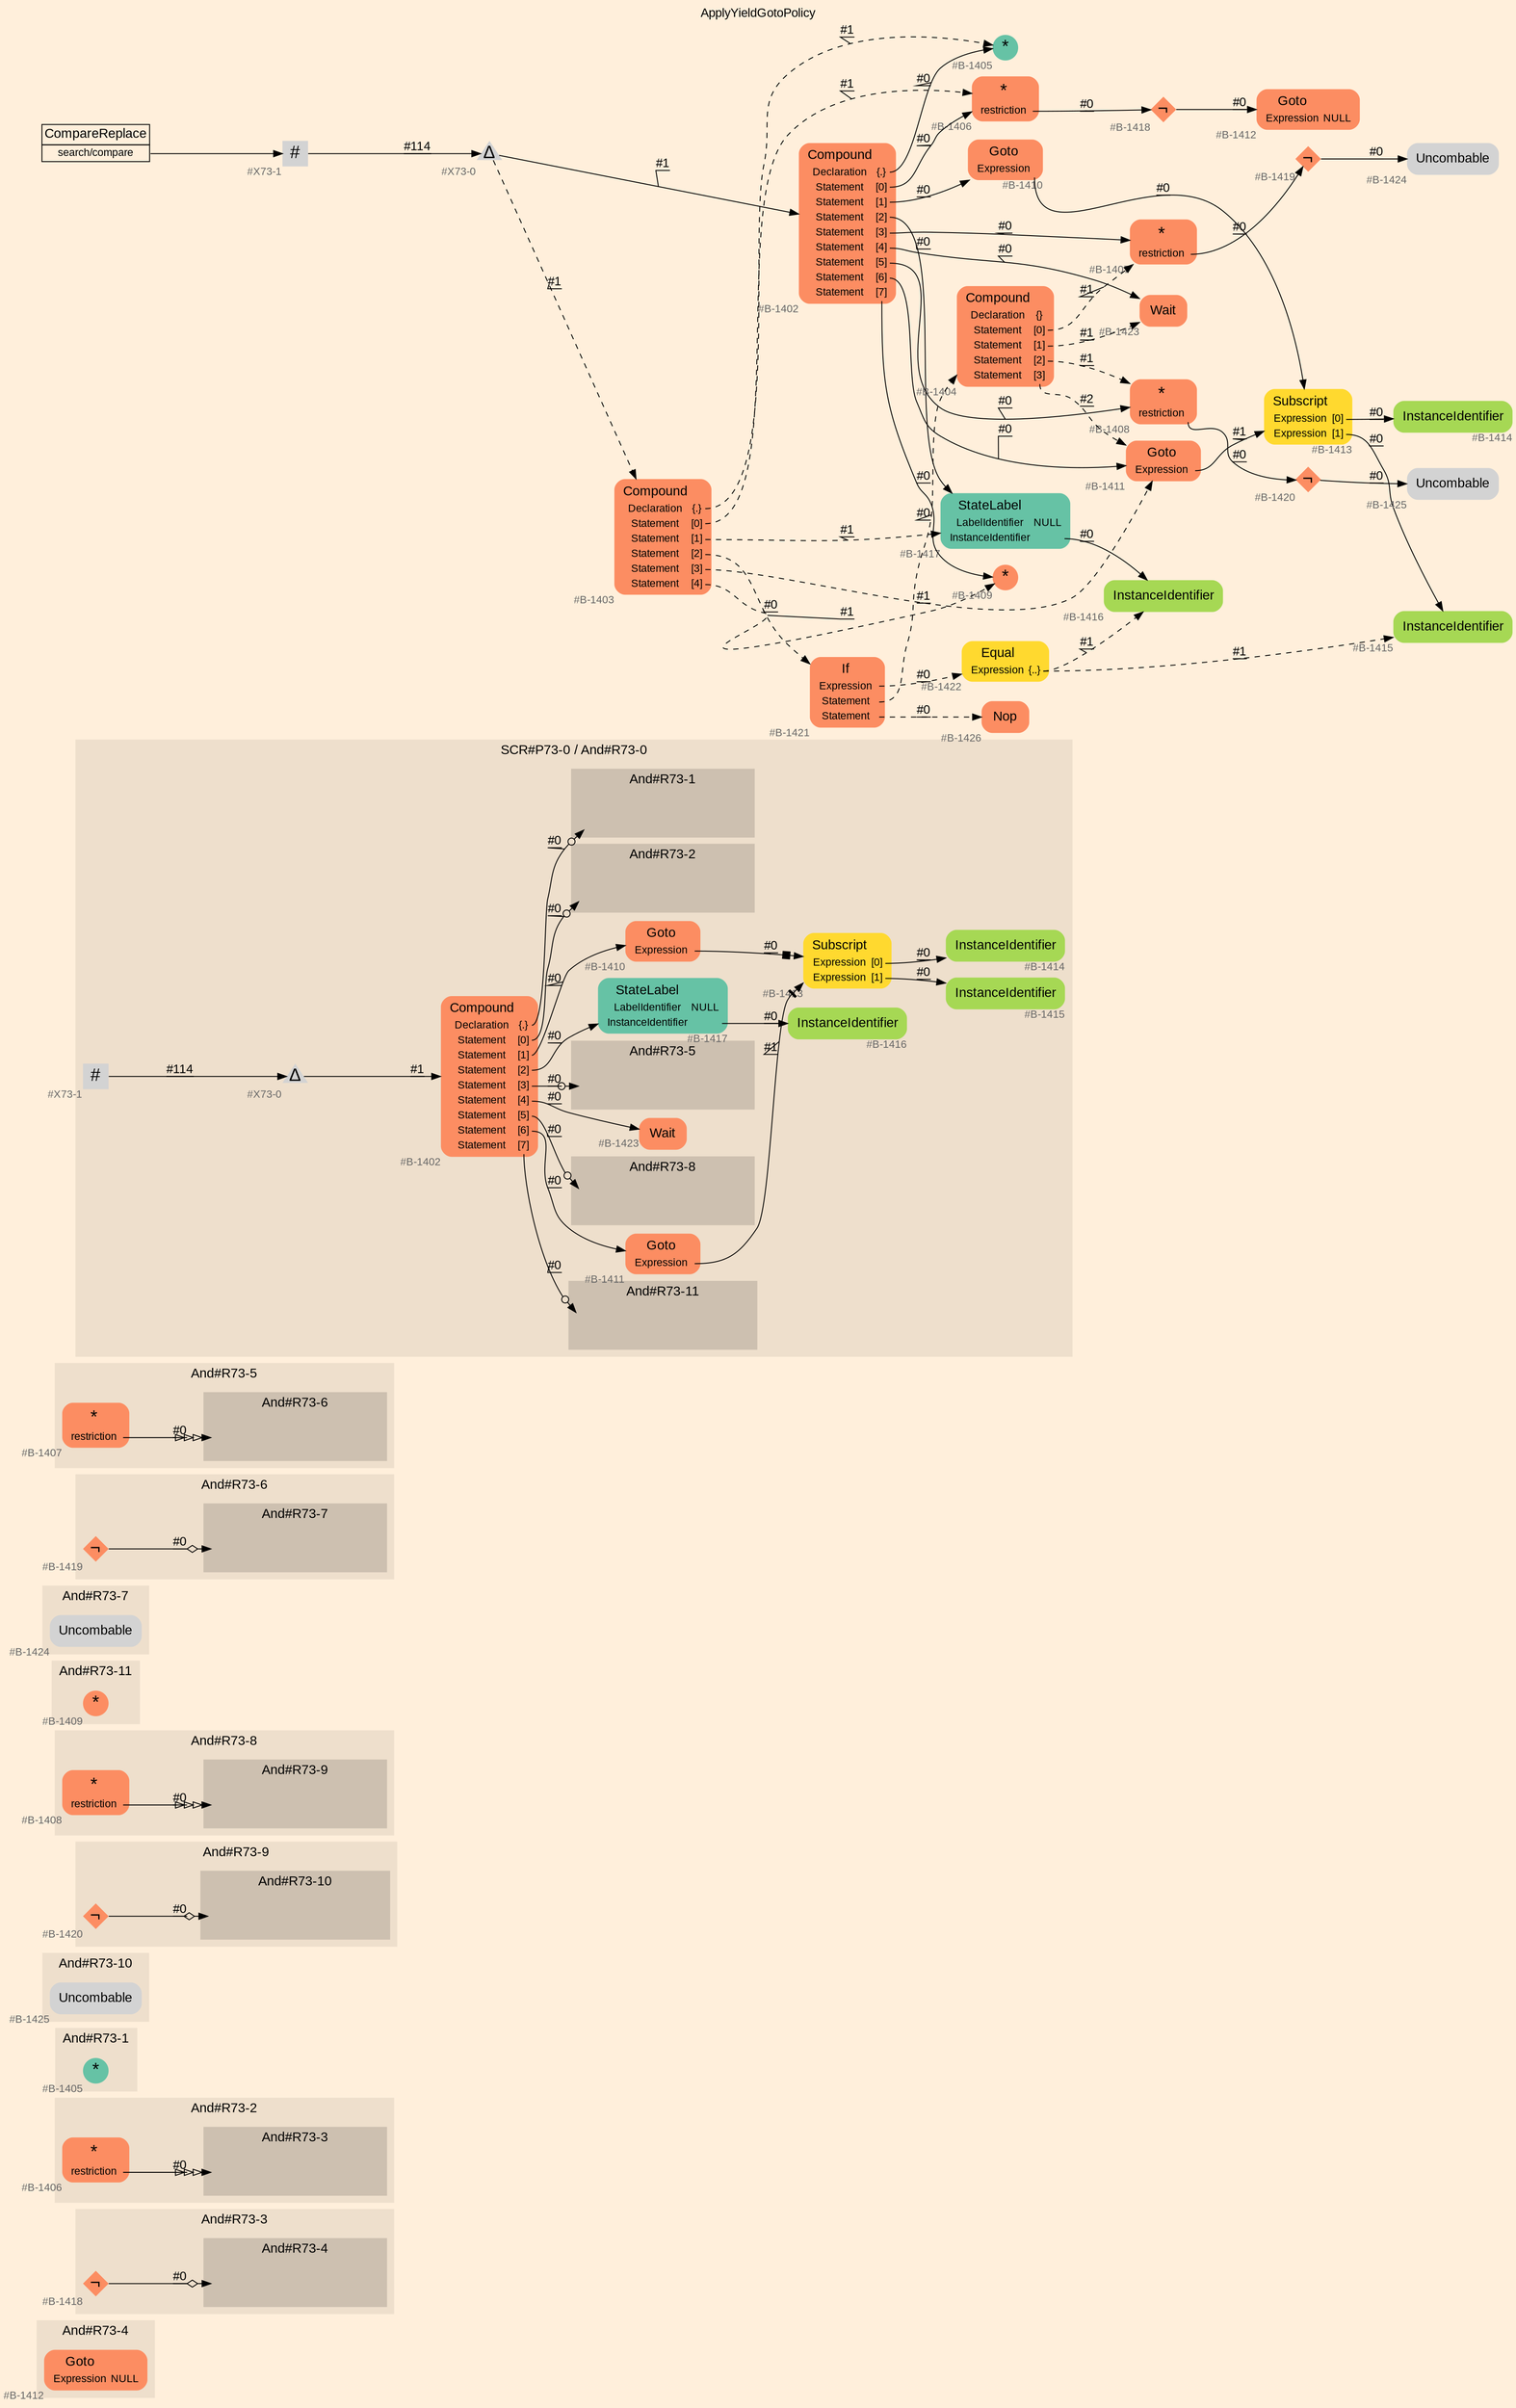 digraph "ApplyYieldGotoPolicy" {
label = "ApplyYieldGotoPolicy"
labelloc = t
graph [
    rankdir = "LR"
    ranksep = 0.3
    bgcolor = antiquewhite1
    color = black
    fontcolor = black
    fontname = "Arial"
];
node [
    fontname = "Arial"
];
edge [
    fontname = "Arial"
];

// -------------------- figure And#R73-4 --------------------
// -------- region And#R73-4 ----------
subgraph "clusterAnd#R73-4" {
    label = "And#R73-4"
    style = "filled"
    color = antiquewhite2
    fontsize = "15"
    // -------- block And#R73-4/#B-1412 ----------
    "And#R73-4/#B-1412" [
        fillcolor = "/set28/2"
        xlabel = "#B-1412"
        fontsize = "12"
        fontcolor = grey40
        shape = "plaintext"
        label = <<TABLE BORDER="0" CELLBORDER="0" CELLSPACING="0">
         <TR><TD><FONT COLOR="black" POINT-SIZE="15">Goto</FONT></TD></TR>
         <TR><TD><FONT COLOR="black" POINT-SIZE="12">Expression</FONT></TD><TD PORT="port0"><FONT COLOR="black" POINT-SIZE="12">NULL</FONT></TD></TR>
        </TABLE>>
        style = "rounded,filled"
    ];
    
}


// -------------------- figure And#R73-3 --------------------
// -------- region And#R73-3 ----------
subgraph "clusterAnd#R73-3" {
    label = "And#R73-3"
    style = "filled"
    color = antiquewhite2
    fontsize = "15"
    // -------- block And#R73-3/#B-1418 ----------
    "And#R73-3/#B-1418" [
        fillcolor = "/set28/2"
        xlabel = "#B-1418"
        fontsize = "12"
        fontcolor = grey40
        shape = "diamond"
        label = <<FONT COLOR="black" POINT-SIZE="20">¬</FONT>>
        style = "filled"
        penwidth = 0.0
        fixedsize = true
        width = 0.4
        height = 0.4
    ];
    
    // -------- region And#R73-3/And#R73-4 ----------
    subgraph "clusterAnd#R73-3/And#R73-4" {
        label = "And#R73-4"
        style = "filled"
        color = antiquewhite3
        fontsize = "15"
        // -------- block And#R73-3/And#R73-4/#B-1412 ----------
        "And#R73-3/And#R73-4/#B-1412" [
            fillcolor = "/set28/2"
            xlabel = "#B-1412"
            fontsize = "12"
            fontcolor = grey40
            shape = "none"
            style = "invisible"
        ];
        
    }
    
}

"And#R73-3/#B-1418" -> "And#R73-3/And#R73-4/#B-1412" [
    arrowhead="normalnoneodiamond"
    label = "#0"
    decorate = true
    color = black
    fontcolor = black
];


// -------------------- figure And#R73-2 --------------------
// -------- region And#R73-2 ----------
subgraph "clusterAnd#R73-2" {
    label = "And#R73-2"
    style = "filled"
    color = antiquewhite2
    fontsize = "15"
    // -------- block And#R73-2/#B-1406 ----------
    "And#R73-2/#B-1406" [
        fillcolor = "/set28/2"
        xlabel = "#B-1406"
        fontsize = "12"
        fontcolor = grey40
        shape = "plaintext"
        label = <<TABLE BORDER="0" CELLBORDER="0" CELLSPACING="0">
         <TR><TD><FONT COLOR="black" POINT-SIZE="20">*</FONT></TD></TR>
         <TR><TD><FONT COLOR="black" POINT-SIZE="12">restriction</FONT></TD><TD PORT="port0"></TD></TR>
        </TABLE>>
        style = "rounded,filled"
    ];
    
    // -------- region And#R73-2/And#R73-3 ----------
    subgraph "clusterAnd#R73-2/And#R73-3" {
        label = "And#R73-3"
        style = "filled"
        color = antiquewhite3
        fontsize = "15"
        // -------- block And#R73-2/And#R73-3/#B-1418 ----------
        "And#R73-2/And#R73-3/#B-1418" [
            fillcolor = "/set28/2"
            xlabel = "#B-1418"
            fontsize = "12"
            fontcolor = grey40
            shape = "none"
            style = "invisible"
        ];
        
    }
    
}

"And#R73-2/#B-1406":port0 -> "And#R73-2/And#R73-3/#B-1418" [
    arrowhead="normalonormalonormalonormal"
    label = "#0"
    decorate = true
    color = black
    fontcolor = black
];


// -------------------- figure And#R73-1 --------------------
// -------- region And#R73-1 ----------
subgraph "clusterAnd#R73-1" {
    label = "And#R73-1"
    style = "filled"
    color = antiquewhite2
    fontsize = "15"
    // -------- block And#R73-1/#B-1405 ----------
    "And#R73-1/#B-1405" [
        fillcolor = "/set28/1"
        xlabel = "#B-1405"
        fontsize = "12"
        fontcolor = grey40
        shape = "circle"
        label = <<FONT COLOR="black" POINT-SIZE="20">*</FONT>>
        style = "filled"
        penwidth = 0.0
        fixedsize = true
        width = 0.4
        height = 0.4
    ];
    
}


// -------------------- figure And#R73-10 --------------------
// -------- region And#R73-10 ----------
subgraph "clusterAnd#R73-10" {
    label = "And#R73-10"
    style = "filled"
    color = antiquewhite2
    fontsize = "15"
    // -------- block And#R73-10/#B-1425 ----------
    "And#R73-10/#B-1425" [
        xlabel = "#B-1425"
        fontsize = "12"
        fontcolor = grey40
        shape = "plaintext"
        label = <<TABLE BORDER="0" CELLBORDER="0" CELLSPACING="0">
         <TR><TD><FONT COLOR="black" POINT-SIZE="15">Uncombable</FONT></TD></TR>
        </TABLE>>
        style = "rounded,filled"
    ];
    
}


// -------------------- figure And#R73-9 --------------------
// -------- region And#R73-9 ----------
subgraph "clusterAnd#R73-9" {
    label = "And#R73-9"
    style = "filled"
    color = antiquewhite2
    fontsize = "15"
    // -------- block And#R73-9/#B-1420 ----------
    "And#R73-9/#B-1420" [
        fillcolor = "/set28/2"
        xlabel = "#B-1420"
        fontsize = "12"
        fontcolor = grey40
        shape = "diamond"
        label = <<FONT COLOR="black" POINT-SIZE="20">¬</FONT>>
        style = "filled"
        penwidth = 0.0
        fixedsize = true
        width = 0.4
        height = 0.4
    ];
    
    // -------- region And#R73-9/And#R73-10 ----------
    subgraph "clusterAnd#R73-9/And#R73-10" {
        label = "And#R73-10"
        style = "filled"
        color = antiquewhite3
        fontsize = "15"
        // -------- block And#R73-9/And#R73-10/#B-1425 ----------
        "And#R73-9/And#R73-10/#B-1425" [
            xlabel = "#B-1425"
            fontsize = "12"
            fontcolor = grey40
            shape = "none"
            style = "invisible"
        ];
        
    }
    
}

"And#R73-9/#B-1420" -> "And#R73-9/And#R73-10/#B-1425" [
    arrowhead="normalnoneodiamond"
    label = "#0"
    decorate = true
    color = black
    fontcolor = black
];


// -------------------- figure And#R73-8 --------------------
// -------- region And#R73-8 ----------
subgraph "clusterAnd#R73-8" {
    label = "And#R73-8"
    style = "filled"
    color = antiquewhite2
    fontsize = "15"
    // -------- block And#R73-8/#B-1408 ----------
    "And#R73-8/#B-1408" [
        fillcolor = "/set28/2"
        xlabel = "#B-1408"
        fontsize = "12"
        fontcolor = grey40
        shape = "plaintext"
        label = <<TABLE BORDER="0" CELLBORDER="0" CELLSPACING="0">
         <TR><TD><FONT COLOR="black" POINT-SIZE="20">*</FONT></TD></TR>
         <TR><TD><FONT COLOR="black" POINT-SIZE="12">restriction</FONT></TD><TD PORT="port0"></TD></TR>
        </TABLE>>
        style = "rounded,filled"
    ];
    
    // -------- region And#R73-8/And#R73-9 ----------
    subgraph "clusterAnd#R73-8/And#R73-9" {
        label = "And#R73-9"
        style = "filled"
        color = antiquewhite3
        fontsize = "15"
        // -------- block And#R73-8/And#R73-9/#B-1420 ----------
        "And#R73-8/And#R73-9/#B-1420" [
            fillcolor = "/set28/2"
            xlabel = "#B-1420"
            fontsize = "12"
            fontcolor = grey40
            shape = "none"
            style = "invisible"
        ];
        
    }
    
}

"And#R73-8/#B-1408":port0 -> "And#R73-8/And#R73-9/#B-1420" [
    arrowhead="normalonormalonormalonormal"
    label = "#0"
    decorate = true
    color = black
    fontcolor = black
];


// -------------------- figure And#R73-11 --------------------
// -------- region And#R73-11 ----------
subgraph "clusterAnd#R73-11" {
    label = "And#R73-11"
    style = "filled"
    color = antiquewhite2
    fontsize = "15"
    // -------- block And#R73-11/#B-1409 ----------
    "And#R73-11/#B-1409" [
        fillcolor = "/set28/2"
        xlabel = "#B-1409"
        fontsize = "12"
        fontcolor = grey40
        shape = "circle"
        label = <<FONT COLOR="black" POINT-SIZE="20">*</FONT>>
        style = "filled"
        penwidth = 0.0
        fixedsize = true
        width = 0.4
        height = 0.4
    ];
    
}


// -------------------- figure And#R73-7 --------------------
// -------- region And#R73-7 ----------
subgraph "clusterAnd#R73-7" {
    label = "And#R73-7"
    style = "filled"
    color = antiquewhite2
    fontsize = "15"
    // -------- block And#R73-7/#B-1424 ----------
    "And#R73-7/#B-1424" [
        xlabel = "#B-1424"
        fontsize = "12"
        fontcolor = grey40
        shape = "plaintext"
        label = <<TABLE BORDER="0" CELLBORDER="0" CELLSPACING="0">
         <TR><TD><FONT COLOR="black" POINT-SIZE="15">Uncombable</FONT></TD></TR>
        </TABLE>>
        style = "rounded,filled"
    ];
    
}


// -------------------- figure And#R73-6 --------------------
// -------- region And#R73-6 ----------
subgraph "clusterAnd#R73-6" {
    label = "And#R73-6"
    style = "filled"
    color = antiquewhite2
    fontsize = "15"
    // -------- block And#R73-6/#B-1419 ----------
    "And#R73-6/#B-1419" [
        fillcolor = "/set28/2"
        xlabel = "#B-1419"
        fontsize = "12"
        fontcolor = grey40
        shape = "diamond"
        label = <<FONT COLOR="black" POINT-SIZE="20">¬</FONT>>
        style = "filled"
        penwidth = 0.0
        fixedsize = true
        width = 0.4
        height = 0.4
    ];
    
    // -------- region And#R73-6/And#R73-7 ----------
    subgraph "clusterAnd#R73-6/And#R73-7" {
        label = "And#R73-7"
        style = "filled"
        color = antiquewhite3
        fontsize = "15"
        // -------- block And#R73-6/And#R73-7/#B-1424 ----------
        "And#R73-6/And#R73-7/#B-1424" [
            xlabel = "#B-1424"
            fontsize = "12"
            fontcolor = grey40
            shape = "none"
            style = "invisible"
        ];
        
    }
    
}

"And#R73-6/#B-1419" -> "And#R73-6/And#R73-7/#B-1424" [
    arrowhead="normalnoneodiamond"
    label = "#0"
    decorate = true
    color = black
    fontcolor = black
];


// -------------------- figure And#R73-5 --------------------
// -------- region And#R73-5 ----------
subgraph "clusterAnd#R73-5" {
    label = "And#R73-5"
    style = "filled"
    color = antiquewhite2
    fontsize = "15"
    // -------- block And#R73-5/#B-1407 ----------
    "And#R73-5/#B-1407" [
        fillcolor = "/set28/2"
        xlabel = "#B-1407"
        fontsize = "12"
        fontcolor = grey40
        shape = "plaintext"
        label = <<TABLE BORDER="0" CELLBORDER="0" CELLSPACING="0">
         <TR><TD><FONT COLOR="black" POINT-SIZE="20">*</FONT></TD></TR>
         <TR><TD><FONT COLOR="black" POINT-SIZE="12">restriction</FONT></TD><TD PORT="port0"></TD></TR>
        </TABLE>>
        style = "rounded,filled"
    ];
    
    // -------- region And#R73-5/And#R73-6 ----------
    subgraph "clusterAnd#R73-5/And#R73-6" {
        label = "And#R73-6"
        style = "filled"
        color = antiquewhite3
        fontsize = "15"
        // -------- block And#R73-5/And#R73-6/#B-1419 ----------
        "And#R73-5/And#R73-6/#B-1419" [
            fillcolor = "/set28/2"
            xlabel = "#B-1419"
            fontsize = "12"
            fontcolor = grey40
            shape = "none"
            style = "invisible"
        ];
        
    }
    
}

"And#R73-5/#B-1407":port0 -> "And#R73-5/And#R73-6/#B-1419" [
    arrowhead="normalonormalonormalonormal"
    label = "#0"
    decorate = true
    color = black
    fontcolor = black
];


// -------------------- figure And#R73-0 --------------------
// -------- region And#R73-0 ----------
subgraph "clusterAnd#R73-0" {
    label = "SCR#P73-0 / And#R73-0"
    style = "filled"
    color = antiquewhite2
    fontsize = "15"
    // -------- block And#R73-0/#B-1415 ----------
    "And#R73-0/#B-1415" [
        fillcolor = "/set28/5"
        xlabel = "#B-1415"
        fontsize = "12"
        fontcolor = grey40
        shape = "plaintext"
        label = <<TABLE BORDER="0" CELLBORDER="0" CELLSPACING="0">
         <TR><TD><FONT COLOR="black" POINT-SIZE="15">InstanceIdentifier</FONT></TD></TR>
        </TABLE>>
        style = "rounded,filled"
    ];
    
    // -------- block And#R73-0/#B-1414 ----------
    "And#R73-0/#B-1414" [
        fillcolor = "/set28/5"
        xlabel = "#B-1414"
        fontsize = "12"
        fontcolor = grey40
        shape = "plaintext"
        label = <<TABLE BORDER="0" CELLBORDER="0" CELLSPACING="0">
         <TR><TD><FONT COLOR="black" POINT-SIZE="15">InstanceIdentifier</FONT></TD></TR>
        </TABLE>>
        style = "rounded,filled"
    ];
    
    // -------- block And#R73-0/#X73-1 ----------
    "And#R73-0/#X73-1" [
        xlabel = "#X73-1"
        fontsize = "12"
        fontcolor = grey40
        shape = "square"
        label = <<FONT COLOR="black" POINT-SIZE="20">#</FONT>>
        style = "filled"
        penwidth = 0.0
        fixedsize = true
        width = 0.4
        height = 0.4
    ];
    
    // -------- block And#R73-0/#B-1423 ----------
    "And#R73-0/#B-1423" [
        fillcolor = "/set28/2"
        xlabel = "#B-1423"
        fontsize = "12"
        fontcolor = grey40
        shape = "plaintext"
        label = <<TABLE BORDER="0" CELLBORDER="0" CELLSPACING="0">
         <TR><TD><FONT COLOR="black" POINT-SIZE="15">Wait</FONT></TD></TR>
        </TABLE>>
        style = "rounded,filled"
    ];
    
    // -------- block And#R73-0/#B-1416 ----------
    "And#R73-0/#B-1416" [
        fillcolor = "/set28/5"
        xlabel = "#B-1416"
        fontsize = "12"
        fontcolor = grey40
        shape = "plaintext"
        label = <<TABLE BORDER="0" CELLBORDER="0" CELLSPACING="0">
         <TR><TD><FONT COLOR="black" POINT-SIZE="15">InstanceIdentifier</FONT></TD></TR>
        </TABLE>>
        style = "rounded,filled"
    ];
    
    // -------- block And#R73-0/#B-1411 ----------
    "And#R73-0/#B-1411" [
        fillcolor = "/set28/2"
        xlabel = "#B-1411"
        fontsize = "12"
        fontcolor = grey40
        shape = "plaintext"
        label = <<TABLE BORDER="0" CELLBORDER="0" CELLSPACING="0">
         <TR><TD><FONT COLOR="black" POINT-SIZE="15">Goto</FONT></TD></TR>
         <TR><TD><FONT COLOR="black" POINT-SIZE="12">Expression</FONT></TD><TD PORT="port0"></TD></TR>
        </TABLE>>
        style = "rounded,filled"
    ];
    
    // -------- block And#R73-0/#X73-0 ----------
    "And#R73-0/#X73-0" [
        xlabel = "#X73-0"
        fontsize = "12"
        fontcolor = grey40
        shape = "triangle"
        label = <<FONT COLOR="black" POINT-SIZE="20">Δ</FONT>>
        style = "filled"
        penwidth = 0.0
        fixedsize = true
        width = 0.4
        height = 0.4
    ];
    
    // -------- block And#R73-0/#B-1417 ----------
    "And#R73-0/#B-1417" [
        fillcolor = "/set28/1"
        xlabel = "#B-1417"
        fontsize = "12"
        fontcolor = grey40
        shape = "plaintext"
        label = <<TABLE BORDER="0" CELLBORDER="0" CELLSPACING="0">
         <TR><TD><FONT COLOR="black" POINT-SIZE="15">StateLabel</FONT></TD></TR>
         <TR><TD><FONT COLOR="black" POINT-SIZE="12">LabelIdentifier</FONT></TD><TD PORT="port0"><FONT COLOR="black" POINT-SIZE="12">NULL</FONT></TD></TR>
         <TR><TD><FONT COLOR="black" POINT-SIZE="12">InstanceIdentifier</FONT></TD><TD PORT="port1"></TD></TR>
        </TABLE>>
        style = "rounded,filled"
    ];
    
    // -------- block And#R73-0/#B-1402 ----------
    "And#R73-0/#B-1402" [
        fillcolor = "/set28/2"
        xlabel = "#B-1402"
        fontsize = "12"
        fontcolor = grey40
        shape = "plaintext"
        label = <<TABLE BORDER="0" CELLBORDER="0" CELLSPACING="0">
         <TR><TD><FONT COLOR="black" POINT-SIZE="15">Compound</FONT></TD></TR>
         <TR><TD><FONT COLOR="black" POINT-SIZE="12">Declaration</FONT></TD><TD PORT="port0"><FONT COLOR="black" POINT-SIZE="12">{.}</FONT></TD></TR>
         <TR><TD><FONT COLOR="black" POINT-SIZE="12">Statement</FONT></TD><TD PORT="port1"><FONT COLOR="black" POINT-SIZE="12">[0]</FONT></TD></TR>
         <TR><TD><FONT COLOR="black" POINT-SIZE="12">Statement</FONT></TD><TD PORT="port2"><FONT COLOR="black" POINT-SIZE="12">[1]</FONT></TD></TR>
         <TR><TD><FONT COLOR="black" POINT-SIZE="12">Statement</FONT></TD><TD PORT="port3"><FONT COLOR="black" POINT-SIZE="12">[2]</FONT></TD></TR>
         <TR><TD><FONT COLOR="black" POINT-SIZE="12">Statement</FONT></TD><TD PORT="port4"><FONT COLOR="black" POINT-SIZE="12">[3]</FONT></TD></TR>
         <TR><TD><FONT COLOR="black" POINT-SIZE="12">Statement</FONT></TD><TD PORT="port5"><FONT COLOR="black" POINT-SIZE="12">[4]</FONT></TD></TR>
         <TR><TD><FONT COLOR="black" POINT-SIZE="12">Statement</FONT></TD><TD PORT="port6"><FONT COLOR="black" POINT-SIZE="12">[5]</FONT></TD></TR>
         <TR><TD><FONT COLOR="black" POINT-SIZE="12">Statement</FONT></TD><TD PORT="port7"><FONT COLOR="black" POINT-SIZE="12">[6]</FONT></TD></TR>
         <TR><TD><FONT COLOR="black" POINT-SIZE="12">Statement</FONT></TD><TD PORT="port8"><FONT COLOR="black" POINT-SIZE="12">[7]</FONT></TD></TR>
        </TABLE>>
        style = "rounded,filled"
    ];
    
    // -------- block And#R73-0/#B-1410 ----------
    "And#R73-0/#B-1410" [
        fillcolor = "/set28/2"
        xlabel = "#B-1410"
        fontsize = "12"
        fontcolor = grey40
        shape = "plaintext"
        label = <<TABLE BORDER="0" CELLBORDER="0" CELLSPACING="0">
         <TR><TD><FONT COLOR="black" POINT-SIZE="15">Goto</FONT></TD></TR>
         <TR><TD><FONT COLOR="black" POINT-SIZE="12">Expression</FONT></TD><TD PORT="port0"></TD></TR>
        </TABLE>>
        style = "rounded,filled"
    ];
    
    // -------- block And#R73-0/#B-1413 ----------
    "And#R73-0/#B-1413" [
        fillcolor = "/set28/6"
        xlabel = "#B-1413"
        fontsize = "12"
        fontcolor = grey40
        shape = "plaintext"
        label = <<TABLE BORDER="0" CELLBORDER="0" CELLSPACING="0">
         <TR><TD><FONT COLOR="black" POINT-SIZE="15">Subscript</FONT></TD></TR>
         <TR><TD><FONT COLOR="black" POINT-SIZE="12">Expression</FONT></TD><TD PORT="port0"><FONT COLOR="black" POINT-SIZE="12">[0]</FONT></TD></TR>
         <TR><TD><FONT COLOR="black" POINT-SIZE="12">Expression</FONT></TD><TD PORT="port1"><FONT COLOR="black" POINT-SIZE="12">[1]</FONT></TD></TR>
        </TABLE>>
        style = "rounded,filled"
    ];
    
    // -------- region And#R73-0/And#R73-1 ----------
    subgraph "clusterAnd#R73-0/And#R73-1" {
        label = "And#R73-1"
        style = "filled"
        color = antiquewhite3
        fontsize = "15"
        // -------- block And#R73-0/And#R73-1/#B-1405 ----------
        "And#R73-0/And#R73-1/#B-1405" [
            fillcolor = "/set28/1"
            xlabel = "#B-1405"
            fontsize = "12"
            fontcolor = grey40
            shape = "none"
            style = "invisible"
        ];
        
    }
    
    // -------- region And#R73-0/And#R73-2 ----------
    subgraph "clusterAnd#R73-0/And#R73-2" {
        label = "And#R73-2"
        style = "filled"
        color = antiquewhite3
        fontsize = "15"
        // -------- block And#R73-0/And#R73-2/#B-1406 ----------
        "And#R73-0/And#R73-2/#B-1406" [
            fillcolor = "/set28/2"
            xlabel = "#B-1406"
            fontsize = "12"
            fontcolor = grey40
            shape = "none"
            style = "invisible"
        ];
        
    }
    
    // -------- region And#R73-0/And#R73-5 ----------
    subgraph "clusterAnd#R73-0/And#R73-5" {
        label = "And#R73-5"
        style = "filled"
        color = antiquewhite3
        fontsize = "15"
        // -------- block And#R73-0/And#R73-5/#B-1407 ----------
        "And#R73-0/And#R73-5/#B-1407" [
            fillcolor = "/set28/2"
            xlabel = "#B-1407"
            fontsize = "12"
            fontcolor = grey40
            shape = "none"
            style = "invisible"
        ];
        
    }
    
    // -------- region And#R73-0/And#R73-8 ----------
    subgraph "clusterAnd#R73-0/And#R73-8" {
        label = "And#R73-8"
        style = "filled"
        color = antiquewhite3
        fontsize = "15"
        // -------- block And#R73-0/And#R73-8/#B-1408 ----------
        "And#R73-0/And#R73-8/#B-1408" [
            fillcolor = "/set28/2"
            xlabel = "#B-1408"
            fontsize = "12"
            fontcolor = grey40
            shape = "none"
            style = "invisible"
        ];
        
    }
    
    // -------- region And#R73-0/And#R73-11 ----------
    subgraph "clusterAnd#R73-0/And#R73-11" {
        label = "And#R73-11"
        style = "filled"
        color = antiquewhite3
        fontsize = "15"
        // -------- block And#R73-0/And#R73-11/#B-1409 ----------
        "And#R73-0/And#R73-11/#B-1409" [
            fillcolor = "/set28/2"
            xlabel = "#B-1409"
            fontsize = "12"
            fontcolor = grey40
            shape = "none"
            style = "invisible"
        ];
        
    }
    
}

"And#R73-0/#X73-1" -> "And#R73-0/#X73-0" [
    label = "#114"
    decorate = true
    color = black
    fontcolor = black
];

"And#R73-0/#B-1411":port0 -> "And#R73-0/#B-1413" [
    arrowhead="normalnonetee"
    label = "#1"
    decorate = true
    color = black
    fontcolor = black
];

"And#R73-0/#X73-0" -> "And#R73-0/#B-1402" [
    label = "#1"
    decorate = true
    color = black
    fontcolor = black
];

"And#R73-0/#B-1417":port1 -> "And#R73-0/#B-1416" [
    label = "#0"
    decorate = true
    color = black
    fontcolor = black
];

"And#R73-0/#B-1402":port0 -> "And#R73-0/And#R73-1/#B-1405" [
    arrowhead="normalnoneodot"
    label = "#0"
    decorate = true
    color = black
    fontcolor = black
];

"And#R73-0/#B-1402":port1 -> "And#R73-0/And#R73-2/#B-1406" [
    arrowhead="normalnoneodot"
    label = "#0"
    decorate = true
    color = black
    fontcolor = black
];

"And#R73-0/#B-1402":port2 -> "And#R73-0/#B-1410" [
    label = "#0"
    decorate = true
    color = black
    fontcolor = black
];

"And#R73-0/#B-1402":port3 -> "And#R73-0/#B-1417" [
    label = "#0"
    decorate = true
    color = black
    fontcolor = black
];

"And#R73-0/#B-1402":port4 -> "And#R73-0/And#R73-5/#B-1407" [
    arrowhead="normalnoneodot"
    label = "#0"
    decorate = true
    color = black
    fontcolor = black
];

"And#R73-0/#B-1402":port5 -> "And#R73-0/#B-1423" [
    label = "#0"
    decorate = true
    color = black
    fontcolor = black
];

"And#R73-0/#B-1402":port6 -> "And#R73-0/And#R73-8/#B-1408" [
    arrowhead="normalnoneodot"
    label = "#0"
    decorate = true
    color = black
    fontcolor = black
];

"And#R73-0/#B-1402":port7 -> "And#R73-0/#B-1411" [
    label = "#0"
    decorate = true
    color = black
    fontcolor = black
];

"And#R73-0/#B-1402":port8 -> "And#R73-0/And#R73-11/#B-1409" [
    arrowhead="normalnoneodot"
    label = "#0"
    decorate = true
    color = black
    fontcolor = black
];

"And#R73-0/#B-1410":port0 -> "And#R73-0/#B-1413" [
    arrowhead="normalnonebox"
    label = "#0"
    decorate = true
    color = black
    fontcolor = black
];

"And#R73-0/#B-1413":port0 -> "And#R73-0/#B-1414" [
    label = "#0"
    decorate = true
    color = black
    fontcolor = black
];

"And#R73-0/#B-1413":port1 -> "And#R73-0/#B-1415" [
    label = "#0"
    decorate = true
    color = black
    fontcolor = black
];


// -------------------- transformation figure --------------------
// -------- block CR#X73-2 ----------
"CR#X73-2" [
    fillcolor = antiquewhite1
    fontsize = "12"
    fontcolor = grey40
    shape = "plaintext"
    label = <<TABLE BORDER="0" CELLBORDER="1" CELLSPACING="0">
     <TR><TD><FONT COLOR="black" POINT-SIZE="15">CompareReplace</FONT></TD></TR>
     <TR><TD PORT="port0"><FONT COLOR="black" POINT-SIZE="12">search/compare</FONT></TD></TR>
    </TABLE>>
    style = "filled"
    color = black
];

// -------- block #X73-1 ----------
"#X73-1" [
    xlabel = "#X73-1"
    fontsize = "12"
    fontcolor = grey40
    shape = "square"
    label = <<FONT COLOR="black" POINT-SIZE="20">#</FONT>>
    style = "filled"
    penwidth = 0.0
    fixedsize = true
    width = 0.4
    height = 0.4
];

// -------- block #X73-0 ----------
"#X73-0" [
    xlabel = "#X73-0"
    fontsize = "12"
    fontcolor = grey40
    shape = "triangle"
    label = <<FONT COLOR="black" POINT-SIZE="20">Δ</FONT>>
    style = "filled"
    penwidth = 0.0
    fixedsize = true
    width = 0.4
    height = 0.4
];

// -------- block #B-1402 ----------
"#B-1402" [
    fillcolor = "/set28/2"
    xlabel = "#B-1402"
    fontsize = "12"
    fontcolor = grey40
    shape = "plaintext"
    label = <<TABLE BORDER="0" CELLBORDER="0" CELLSPACING="0">
     <TR><TD><FONT COLOR="black" POINT-SIZE="15">Compound</FONT></TD></TR>
     <TR><TD><FONT COLOR="black" POINT-SIZE="12">Declaration</FONT></TD><TD PORT="port0"><FONT COLOR="black" POINT-SIZE="12">{.}</FONT></TD></TR>
     <TR><TD><FONT COLOR="black" POINT-SIZE="12">Statement</FONT></TD><TD PORT="port1"><FONT COLOR="black" POINT-SIZE="12">[0]</FONT></TD></TR>
     <TR><TD><FONT COLOR="black" POINT-SIZE="12">Statement</FONT></TD><TD PORT="port2"><FONT COLOR="black" POINT-SIZE="12">[1]</FONT></TD></TR>
     <TR><TD><FONT COLOR="black" POINT-SIZE="12">Statement</FONT></TD><TD PORT="port3"><FONT COLOR="black" POINT-SIZE="12">[2]</FONT></TD></TR>
     <TR><TD><FONT COLOR="black" POINT-SIZE="12">Statement</FONT></TD><TD PORT="port4"><FONT COLOR="black" POINT-SIZE="12">[3]</FONT></TD></TR>
     <TR><TD><FONT COLOR="black" POINT-SIZE="12">Statement</FONT></TD><TD PORT="port5"><FONT COLOR="black" POINT-SIZE="12">[4]</FONT></TD></TR>
     <TR><TD><FONT COLOR="black" POINT-SIZE="12">Statement</FONT></TD><TD PORT="port6"><FONT COLOR="black" POINT-SIZE="12">[5]</FONT></TD></TR>
     <TR><TD><FONT COLOR="black" POINT-SIZE="12">Statement</FONT></TD><TD PORT="port7"><FONT COLOR="black" POINT-SIZE="12">[6]</FONT></TD></TR>
     <TR><TD><FONT COLOR="black" POINT-SIZE="12">Statement</FONT></TD><TD PORT="port8"><FONT COLOR="black" POINT-SIZE="12">[7]</FONT></TD></TR>
    </TABLE>>
    style = "rounded,filled"
];

// -------- block #B-1405 ----------
"#B-1405" [
    fillcolor = "/set28/1"
    xlabel = "#B-1405"
    fontsize = "12"
    fontcolor = grey40
    shape = "circle"
    label = <<FONT COLOR="black" POINT-SIZE="20">*</FONT>>
    style = "filled"
    penwidth = 0.0
    fixedsize = true
    width = 0.4
    height = 0.4
];

// -------- block #B-1406 ----------
"#B-1406" [
    fillcolor = "/set28/2"
    xlabel = "#B-1406"
    fontsize = "12"
    fontcolor = grey40
    shape = "plaintext"
    label = <<TABLE BORDER="0" CELLBORDER="0" CELLSPACING="0">
     <TR><TD><FONT COLOR="black" POINT-SIZE="20">*</FONT></TD></TR>
     <TR><TD><FONT COLOR="black" POINT-SIZE="12">restriction</FONT></TD><TD PORT="port0"></TD></TR>
    </TABLE>>
    style = "rounded,filled"
];

// -------- block #B-1418 ----------
"#B-1418" [
    fillcolor = "/set28/2"
    xlabel = "#B-1418"
    fontsize = "12"
    fontcolor = grey40
    shape = "diamond"
    label = <<FONT COLOR="black" POINT-SIZE="20">¬</FONT>>
    style = "filled"
    penwidth = 0.0
    fixedsize = true
    width = 0.4
    height = 0.4
];

// -------- block #B-1412 ----------
"#B-1412" [
    fillcolor = "/set28/2"
    xlabel = "#B-1412"
    fontsize = "12"
    fontcolor = grey40
    shape = "plaintext"
    label = <<TABLE BORDER="0" CELLBORDER="0" CELLSPACING="0">
     <TR><TD><FONT COLOR="black" POINT-SIZE="15">Goto</FONT></TD></TR>
     <TR><TD><FONT COLOR="black" POINT-SIZE="12">Expression</FONT></TD><TD PORT="port0"><FONT COLOR="black" POINT-SIZE="12">NULL</FONT></TD></TR>
    </TABLE>>
    style = "rounded,filled"
];

// -------- block #B-1410 ----------
"#B-1410" [
    fillcolor = "/set28/2"
    xlabel = "#B-1410"
    fontsize = "12"
    fontcolor = grey40
    shape = "plaintext"
    label = <<TABLE BORDER="0" CELLBORDER="0" CELLSPACING="0">
     <TR><TD><FONT COLOR="black" POINT-SIZE="15">Goto</FONT></TD></TR>
     <TR><TD><FONT COLOR="black" POINT-SIZE="12">Expression</FONT></TD><TD PORT="port0"></TD></TR>
    </TABLE>>
    style = "rounded,filled"
];

// -------- block #B-1413 ----------
"#B-1413" [
    fillcolor = "/set28/6"
    xlabel = "#B-1413"
    fontsize = "12"
    fontcolor = grey40
    shape = "plaintext"
    label = <<TABLE BORDER="0" CELLBORDER="0" CELLSPACING="0">
     <TR><TD><FONT COLOR="black" POINT-SIZE="15">Subscript</FONT></TD></TR>
     <TR><TD><FONT COLOR="black" POINT-SIZE="12">Expression</FONT></TD><TD PORT="port0"><FONT COLOR="black" POINT-SIZE="12">[0]</FONT></TD></TR>
     <TR><TD><FONT COLOR="black" POINT-SIZE="12">Expression</FONT></TD><TD PORT="port1"><FONT COLOR="black" POINT-SIZE="12">[1]</FONT></TD></TR>
    </TABLE>>
    style = "rounded,filled"
];

// -------- block #B-1414 ----------
"#B-1414" [
    fillcolor = "/set28/5"
    xlabel = "#B-1414"
    fontsize = "12"
    fontcolor = grey40
    shape = "plaintext"
    label = <<TABLE BORDER="0" CELLBORDER="0" CELLSPACING="0">
     <TR><TD><FONT COLOR="black" POINT-SIZE="15">InstanceIdentifier</FONT></TD></TR>
    </TABLE>>
    style = "rounded,filled"
];

// -------- block #B-1415 ----------
"#B-1415" [
    fillcolor = "/set28/5"
    xlabel = "#B-1415"
    fontsize = "12"
    fontcolor = grey40
    shape = "plaintext"
    label = <<TABLE BORDER="0" CELLBORDER="0" CELLSPACING="0">
     <TR><TD><FONT COLOR="black" POINT-SIZE="15">InstanceIdentifier</FONT></TD></TR>
    </TABLE>>
    style = "rounded,filled"
];

// -------- block #B-1417 ----------
"#B-1417" [
    fillcolor = "/set28/1"
    xlabel = "#B-1417"
    fontsize = "12"
    fontcolor = grey40
    shape = "plaintext"
    label = <<TABLE BORDER="0" CELLBORDER="0" CELLSPACING="0">
     <TR><TD><FONT COLOR="black" POINT-SIZE="15">StateLabel</FONT></TD></TR>
     <TR><TD><FONT COLOR="black" POINT-SIZE="12">LabelIdentifier</FONT></TD><TD PORT="port0"><FONT COLOR="black" POINT-SIZE="12">NULL</FONT></TD></TR>
     <TR><TD><FONT COLOR="black" POINT-SIZE="12">InstanceIdentifier</FONT></TD><TD PORT="port1"></TD></TR>
    </TABLE>>
    style = "rounded,filled"
];

// -------- block #B-1416 ----------
"#B-1416" [
    fillcolor = "/set28/5"
    xlabel = "#B-1416"
    fontsize = "12"
    fontcolor = grey40
    shape = "plaintext"
    label = <<TABLE BORDER="0" CELLBORDER="0" CELLSPACING="0">
     <TR><TD><FONT COLOR="black" POINT-SIZE="15">InstanceIdentifier</FONT></TD></TR>
    </TABLE>>
    style = "rounded,filled"
];

// -------- block #B-1407 ----------
"#B-1407" [
    fillcolor = "/set28/2"
    xlabel = "#B-1407"
    fontsize = "12"
    fontcolor = grey40
    shape = "plaintext"
    label = <<TABLE BORDER="0" CELLBORDER="0" CELLSPACING="0">
     <TR><TD><FONT COLOR="black" POINT-SIZE="20">*</FONT></TD></TR>
     <TR><TD><FONT COLOR="black" POINT-SIZE="12">restriction</FONT></TD><TD PORT="port0"></TD></TR>
    </TABLE>>
    style = "rounded,filled"
];

// -------- block #B-1419 ----------
"#B-1419" [
    fillcolor = "/set28/2"
    xlabel = "#B-1419"
    fontsize = "12"
    fontcolor = grey40
    shape = "diamond"
    label = <<FONT COLOR="black" POINT-SIZE="20">¬</FONT>>
    style = "filled"
    penwidth = 0.0
    fixedsize = true
    width = 0.4
    height = 0.4
];

// -------- block #B-1424 ----------
"#B-1424" [
    xlabel = "#B-1424"
    fontsize = "12"
    fontcolor = grey40
    shape = "plaintext"
    label = <<TABLE BORDER="0" CELLBORDER="0" CELLSPACING="0">
     <TR><TD><FONT COLOR="black" POINT-SIZE="15">Uncombable</FONT></TD></TR>
    </TABLE>>
    style = "rounded,filled"
];

// -------- block #B-1423 ----------
"#B-1423" [
    fillcolor = "/set28/2"
    xlabel = "#B-1423"
    fontsize = "12"
    fontcolor = grey40
    shape = "plaintext"
    label = <<TABLE BORDER="0" CELLBORDER="0" CELLSPACING="0">
     <TR><TD><FONT COLOR="black" POINT-SIZE="15">Wait</FONT></TD></TR>
    </TABLE>>
    style = "rounded,filled"
];

// -------- block #B-1408 ----------
"#B-1408" [
    fillcolor = "/set28/2"
    xlabel = "#B-1408"
    fontsize = "12"
    fontcolor = grey40
    shape = "plaintext"
    label = <<TABLE BORDER="0" CELLBORDER="0" CELLSPACING="0">
     <TR><TD><FONT COLOR="black" POINT-SIZE="20">*</FONT></TD></TR>
     <TR><TD><FONT COLOR="black" POINT-SIZE="12">restriction</FONT></TD><TD PORT="port0"></TD></TR>
    </TABLE>>
    style = "rounded,filled"
];

// -------- block #B-1420 ----------
"#B-1420" [
    fillcolor = "/set28/2"
    xlabel = "#B-1420"
    fontsize = "12"
    fontcolor = grey40
    shape = "diamond"
    label = <<FONT COLOR="black" POINT-SIZE="20">¬</FONT>>
    style = "filled"
    penwidth = 0.0
    fixedsize = true
    width = 0.4
    height = 0.4
];

// -------- block #B-1425 ----------
"#B-1425" [
    xlabel = "#B-1425"
    fontsize = "12"
    fontcolor = grey40
    shape = "plaintext"
    label = <<TABLE BORDER="0" CELLBORDER="0" CELLSPACING="0">
     <TR><TD><FONT COLOR="black" POINT-SIZE="15">Uncombable</FONT></TD></TR>
    </TABLE>>
    style = "rounded,filled"
];

// -------- block #B-1411 ----------
"#B-1411" [
    fillcolor = "/set28/2"
    xlabel = "#B-1411"
    fontsize = "12"
    fontcolor = grey40
    shape = "plaintext"
    label = <<TABLE BORDER="0" CELLBORDER="0" CELLSPACING="0">
     <TR><TD><FONT COLOR="black" POINT-SIZE="15">Goto</FONT></TD></TR>
     <TR><TD><FONT COLOR="black" POINT-SIZE="12">Expression</FONT></TD><TD PORT="port0"></TD></TR>
    </TABLE>>
    style = "rounded,filled"
];

// -------- block #B-1409 ----------
"#B-1409" [
    fillcolor = "/set28/2"
    xlabel = "#B-1409"
    fontsize = "12"
    fontcolor = grey40
    shape = "circle"
    label = <<FONT COLOR="black" POINT-SIZE="20">*</FONT>>
    style = "filled"
    penwidth = 0.0
    fixedsize = true
    width = 0.4
    height = 0.4
];

// -------- block #B-1403 ----------
"#B-1403" [
    fillcolor = "/set28/2"
    xlabel = "#B-1403"
    fontsize = "12"
    fontcolor = grey40
    shape = "plaintext"
    label = <<TABLE BORDER="0" CELLBORDER="0" CELLSPACING="0">
     <TR><TD><FONT COLOR="black" POINT-SIZE="15">Compound</FONT></TD></TR>
     <TR><TD><FONT COLOR="black" POINT-SIZE="12">Declaration</FONT></TD><TD PORT="port0"><FONT COLOR="black" POINT-SIZE="12">{.}</FONT></TD></TR>
     <TR><TD><FONT COLOR="black" POINT-SIZE="12">Statement</FONT></TD><TD PORT="port1"><FONT COLOR="black" POINT-SIZE="12">[0]</FONT></TD></TR>
     <TR><TD><FONT COLOR="black" POINT-SIZE="12">Statement</FONT></TD><TD PORT="port2"><FONT COLOR="black" POINT-SIZE="12">[1]</FONT></TD></TR>
     <TR><TD><FONT COLOR="black" POINT-SIZE="12">Statement</FONT></TD><TD PORT="port3"><FONT COLOR="black" POINT-SIZE="12">[2]</FONT></TD></TR>
     <TR><TD><FONT COLOR="black" POINT-SIZE="12">Statement</FONT></TD><TD PORT="port4"><FONT COLOR="black" POINT-SIZE="12">[3]</FONT></TD></TR>
     <TR><TD><FONT COLOR="black" POINT-SIZE="12">Statement</FONT></TD><TD PORT="port5"><FONT COLOR="black" POINT-SIZE="12">[4]</FONT></TD></TR>
    </TABLE>>
    style = "rounded,filled"
];

// -------- block #B-1421 ----------
"#B-1421" [
    fillcolor = "/set28/2"
    xlabel = "#B-1421"
    fontsize = "12"
    fontcolor = grey40
    shape = "plaintext"
    label = <<TABLE BORDER="0" CELLBORDER="0" CELLSPACING="0">
     <TR><TD><FONT COLOR="black" POINT-SIZE="15">If</FONT></TD></TR>
     <TR><TD><FONT COLOR="black" POINT-SIZE="12">Expression</FONT></TD><TD PORT="port0"></TD></TR>
     <TR><TD><FONT COLOR="black" POINT-SIZE="12">Statement</FONT></TD><TD PORT="port1"></TD></TR>
     <TR><TD><FONT COLOR="black" POINT-SIZE="12">Statement</FONT></TD><TD PORT="port2"></TD></TR>
    </TABLE>>
    style = "rounded,filled"
];

// -------- block #B-1422 ----------
"#B-1422" [
    fillcolor = "/set28/6"
    xlabel = "#B-1422"
    fontsize = "12"
    fontcolor = grey40
    shape = "plaintext"
    label = <<TABLE BORDER="0" CELLBORDER="0" CELLSPACING="0">
     <TR><TD><FONT COLOR="black" POINT-SIZE="15">Equal</FONT></TD></TR>
     <TR><TD><FONT COLOR="black" POINT-SIZE="12">Expression</FONT></TD><TD PORT="port0"><FONT COLOR="black" POINT-SIZE="12">{..}</FONT></TD></TR>
    </TABLE>>
    style = "rounded,filled"
];

// -------- block #B-1404 ----------
"#B-1404" [
    fillcolor = "/set28/2"
    xlabel = "#B-1404"
    fontsize = "12"
    fontcolor = grey40
    shape = "plaintext"
    label = <<TABLE BORDER="0" CELLBORDER="0" CELLSPACING="0">
     <TR><TD><FONT COLOR="black" POINT-SIZE="15">Compound</FONT></TD></TR>
     <TR><TD><FONT COLOR="black" POINT-SIZE="12">Declaration</FONT></TD><TD PORT="port0"><FONT COLOR="black" POINT-SIZE="12">{}</FONT></TD></TR>
     <TR><TD><FONT COLOR="black" POINT-SIZE="12">Statement</FONT></TD><TD PORT="port1"><FONT COLOR="black" POINT-SIZE="12">[0]</FONT></TD></TR>
     <TR><TD><FONT COLOR="black" POINT-SIZE="12">Statement</FONT></TD><TD PORT="port2"><FONT COLOR="black" POINT-SIZE="12">[1]</FONT></TD></TR>
     <TR><TD><FONT COLOR="black" POINT-SIZE="12">Statement</FONT></TD><TD PORT="port3"><FONT COLOR="black" POINT-SIZE="12">[2]</FONT></TD></TR>
     <TR><TD><FONT COLOR="black" POINT-SIZE="12">Statement</FONT></TD><TD PORT="port4"><FONT COLOR="black" POINT-SIZE="12">[3]</FONT></TD></TR>
    </TABLE>>
    style = "rounded,filled"
];

// -------- block #B-1426 ----------
"#B-1426" [
    fillcolor = "/set28/2"
    xlabel = "#B-1426"
    fontsize = "12"
    fontcolor = grey40
    shape = "plaintext"
    label = <<TABLE BORDER="0" CELLBORDER="0" CELLSPACING="0">
     <TR><TD><FONT COLOR="black" POINT-SIZE="15">Nop</FONT></TD></TR>
    </TABLE>>
    style = "rounded,filled"
];

"CR#X73-2":port0 -> "#X73-1" [
    label = ""
    decorate = true
    color = black
    fontcolor = black
];

"#X73-1" -> "#X73-0" [
    label = "#114"
    decorate = true
    color = black
    fontcolor = black
];

"#X73-0" -> "#B-1402" [
    label = "#1"
    decorate = true
    color = black
    fontcolor = black
];

"#X73-0" -> "#B-1403" [
    style="dashed"
    label = "#1"
    decorate = true
    color = black
    fontcolor = black
];

"#B-1402":port0 -> "#B-1405" [
    label = "#0"
    decorate = true
    color = black
    fontcolor = black
];

"#B-1402":port1 -> "#B-1406" [
    label = "#0"
    decorate = true
    color = black
    fontcolor = black
];

"#B-1402":port2 -> "#B-1410" [
    label = "#0"
    decorate = true
    color = black
    fontcolor = black
];

"#B-1402":port3 -> "#B-1417" [
    label = "#0"
    decorate = true
    color = black
    fontcolor = black
];

"#B-1402":port4 -> "#B-1407" [
    label = "#0"
    decorate = true
    color = black
    fontcolor = black
];

"#B-1402":port5 -> "#B-1423" [
    label = "#0"
    decorate = true
    color = black
    fontcolor = black
];

"#B-1402":port6 -> "#B-1408" [
    label = "#0"
    decorate = true
    color = black
    fontcolor = black
];

"#B-1402":port7 -> "#B-1411" [
    label = "#0"
    decorate = true
    color = black
    fontcolor = black
];

"#B-1402":port8 -> "#B-1409" [
    label = "#0"
    decorate = true
    color = black
    fontcolor = black
];

"#B-1406":port0 -> "#B-1418" [
    label = "#0"
    decorate = true
    color = black
    fontcolor = black
];

"#B-1418" -> "#B-1412" [
    label = "#0"
    decorate = true
    color = black
    fontcolor = black
];

"#B-1410":port0 -> "#B-1413" [
    label = "#0"
    decorate = true
    color = black
    fontcolor = black
];

"#B-1413":port0 -> "#B-1414" [
    label = "#0"
    decorate = true
    color = black
    fontcolor = black
];

"#B-1413":port1 -> "#B-1415" [
    label = "#0"
    decorate = true
    color = black
    fontcolor = black
];

"#B-1417":port1 -> "#B-1416" [
    label = "#0"
    decorate = true
    color = black
    fontcolor = black
];

"#B-1407":port0 -> "#B-1419" [
    label = "#0"
    decorate = true
    color = black
    fontcolor = black
];

"#B-1419" -> "#B-1424" [
    label = "#0"
    decorate = true
    color = black
    fontcolor = black
];

"#B-1408":port0 -> "#B-1420" [
    label = "#0"
    decorate = true
    color = black
    fontcolor = black
];

"#B-1420" -> "#B-1425" [
    label = "#0"
    decorate = true
    color = black
    fontcolor = black
];

"#B-1411":port0 -> "#B-1413" [
    label = "#1"
    decorate = true
    color = black
    fontcolor = black
];

"#B-1403":port0 -> "#B-1405" [
    style="dashed"
    label = "#1"
    decorate = true
    color = black
    fontcolor = black
];

"#B-1403":port1 -> "#B-1406" [
    style="dashed"
    label = "#1"
    decorate = true
    color = black
    fontcolor = black
];

"#B-1403":port2 -> "#B-1417" [
    style="dashed"
    label = "#1"
    decorate = true
    color = black
    fontcolor = black
];

"#B-1403":port3 -> "#B-1421" [
    style="dashed"
    label = "#0"
    decorate = true
    color = black
    fontcolor = black
];

"#B-1403":port4 -> "#B-1411" [
    style="dashed"
    label = "#1"
    decorate = true
    color = black
    fontcolor = black
];

"#B-1403":port5 -> "#B-1409" [
    style="dashed"
    label = "#1"
    decorate = true
    color = black
    fontcolor = black
];

"#B-1421":port0 -> "#B-1422" [
    style="dashed"
    label = "#0"
    decorate = true
    color = black
    fontcolor = black
];

"#B-1421":port1 -> "#B-1404" [
    style="dashed"
    label = "#0"
    decorate = true
    color = black
    fontcolor = black
];

"#B-1421":port2 -> "#B-1426" [
    style="dashed"
    label = "#0"
    decorate = true
    color = black
    fontcolor = black
];

"#B-1422":port0 -> "#B-1415" [
    style="dashed"
    label = "#1"
    decorate = true
    color = black
    fontcolor = black
];

"#B-1422":port0 -> "#B-1416" [
    style="dashed"
    label = "#1"
    decorate = true
    color = black
    fontcolor = black
];

"#B-1404":port1 -> "#B-1407" [
    style="dashed"
    label = "#1"
    decorate = true
    color = black
    fontcolor = black
];

"#B-1404":port2 -> "#B-1423" [
    style="dashed"
    label = "#1"
    decorate = true
    color = black
    fontcolor = black
];

"#B-1404":port3 -> "#B-1408" [
    style="dashed"
    label = "#1"
    decorate = true
    color = black
    fontcolor = black
];

"#B-1404":port4 -> "#B-1411" [
    style="dashed"
    label = "#2"
    decorate = true
    color = black
    fontcolor = black
];


}
